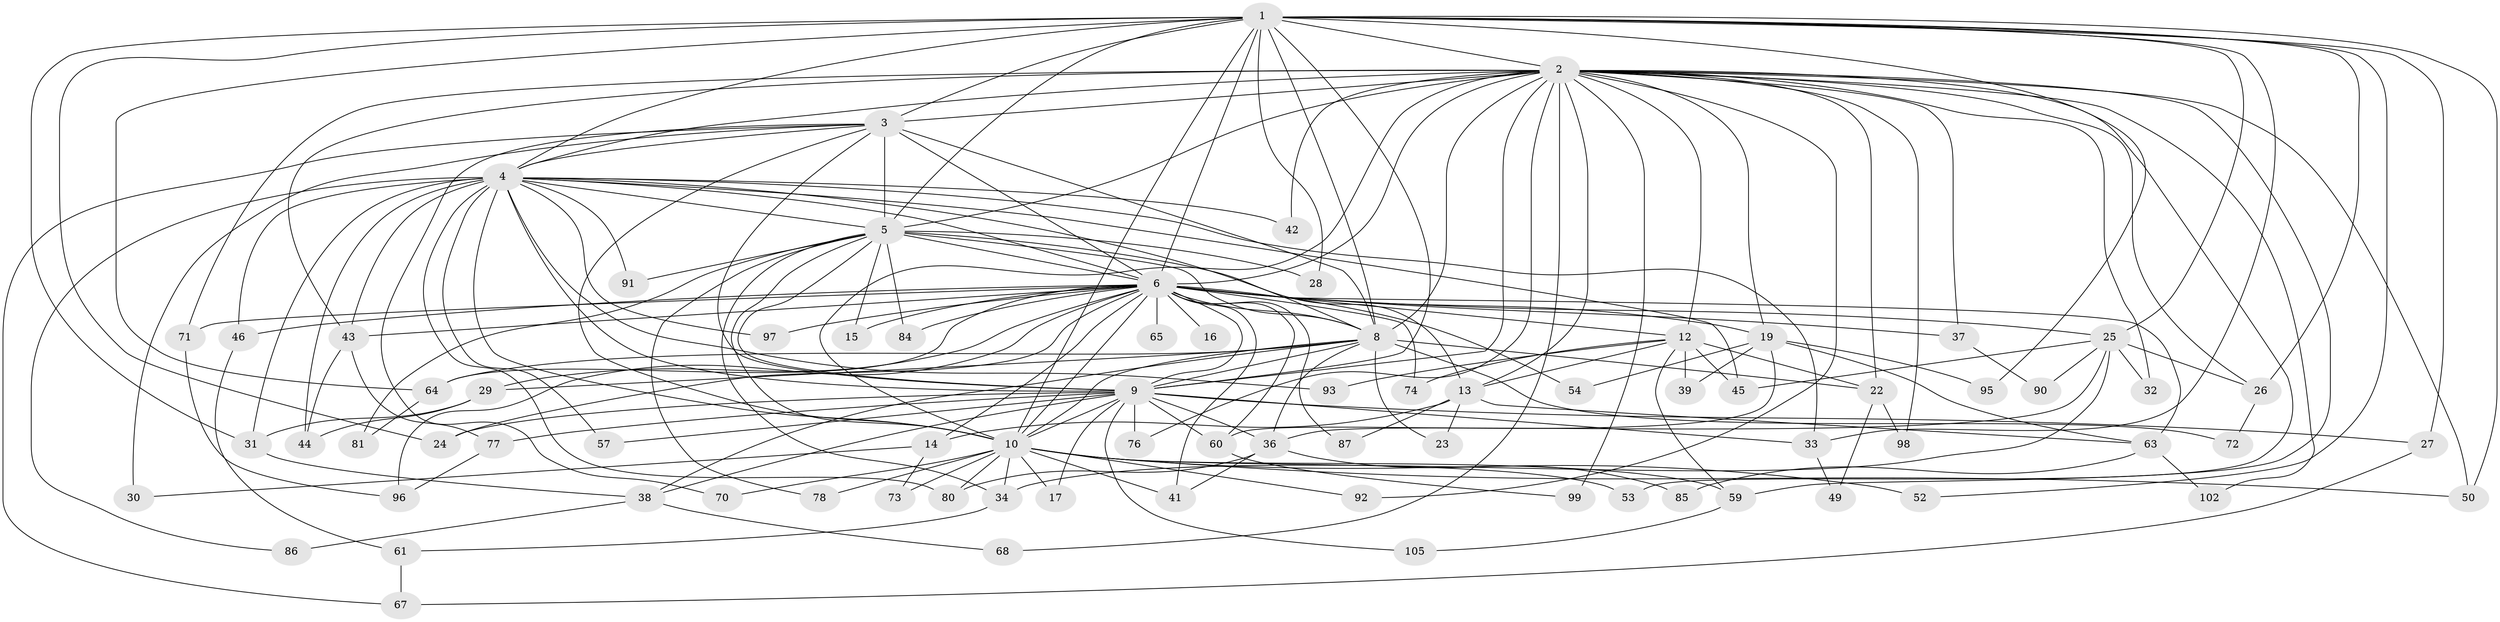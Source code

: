 // Generated by graph-tools (version 1.1) at 2025/51/02/27/25 19:51:43]
// undirected, 78 vertices, 193 edges
graph export_dot {
graph [start="1"]
  node [color=gray90,style=filled];
  1 [super="+107"];
  2 [super="+11"];
  3 [super="+35"];
  4 [super="+18"];
  5 [super="+48"];
  6 [super="+7"];
  8 [super="+58"];
  9 [super="+40"];
  10 [super="+94"];
  12 [super="+21"];
  13 [super="+20"];
  14;
  15;
  16;
  17;
  19;
  22 [super="+56"];
  23;
  24;
  25 [super="+106"];
  26;
  27;
  28;
  29;
  30;
  31 [super="+62"];
  32;
  33 [super="+83"];
  34 [super="+51"];
  36 [super="+104"];
  37;
  38 [super="+69"];
  39;
  41;
  42;
  43 [super="+55"];
  44 [super="+66"];
  45 [super="+47"];
  46;
  49;
  50 [super="+79"];
  52;
  53;
  54;
  57;
  59 [super="+100"];
  60 [super="+101"];
  61 [super="+88"];
  63 [super="+82"];
  64 [super="+75"];
  65;
  67;
  68;
  70;
  71;
  72;
  73;
  74 [super="+89"];
  76;
  77;
  78;
  80;
  81;
  84;
  85;
  86;
  87;
  90;
  91;
  92;
  93;
  95;
  96 [super="+103"];
  97;
  98;
  99;
  102;
  105;
  1 -- 2;
  1 -- 3;
  1 -- 4;
  1 -- 5;
  1 -- 6 [weight=2];
  1 -- 8;
  1 -- 9;
  1 -- 10;
  1 -- 24;
  1 -- 25;
  1 -- 27;
  1 -- 28;
  1 -- 31;
  1 -- 33;
  1 -- 50;
  1 -- 52;
  1 -- 64;
  1 -- 95;
  1 -- 26;
  2 -- 3 [weight=2];
  2 -- 4;
  2 -- 5;
  2 -- 6 [weight=3];
  2 -- 8;
  2 -- 9;
  2 -- 10;
  2 -- 13 [weight=2];
  2 -- 19;
  2 -- 22;
  2 -- 32;
  2 -- 37;
  2 -- 42;
  2 -- 53;
  2 -- 59;
  2 -- 68;
  2 -- 76;
  2 -- 92;
  2 -- 98;
  2 -- 99;
  2 -- 102;
  2 -- 71;
  2 -- 26;
  2 -- 43;
  2 -- 12;
  2 -- 50;
  3 -- 4;
  3 -- 5;
  3 -- 6 [weight=2];
  3 -- 8;
  3 -- 9;
  3 -- 10;
  3 -- 30;
  3 -- 67;
  3 -- 70;
  4 -- 5 [weight=2];
  4 -- 6 [weight=2];
  4 -- 8;
  4 -- 9;
  4 -- 10 [weight=2];
  4 -- 42;
  4 -- 43;
  4 -- 46;
  4 -- 80;
  4 -- 91;
  4 -- 97;
  4 -- 33;
  4 -- 45;
  4 -- 44;
  4 -- 31;
  4 -- 86;
  4 -- 57;
  4 -- 93;
  5 -- 6 [weight=2];
  5 -- 8 [weight=2];
  5 -- 9;
  5 -- 10;
  5 -- 13;
  5 -- 15;
  5 -- 28;
  5 -- 34;
  5 -- 78;
  5 -- 81;
  5 -- 84;
  5 -- 91;
  6 -- 8 [weight=2];
  6 -- 9 [weight=2];
  6 -- 10 [weight=2];
  6 -- 12;
  6 -- 14;
  6 -- 15;
  6 -- 16 [weight=2];
  6 -- 19;
  6 -- 37;
  6 -- 41;
  6 -- 46;
  6 -- 54;
  6 -- 64;
  6 -- 74 [weight=2];
  6 -- 84;
  6 -- 97;
  6 -- 65;
  6 -- 71;
  6 -- 87;
  6 -- 24;
  6 -- 25;
  6 -- 29;
  6 -- 96;
  6 -- 60;
  6 -- 63;
  6 -- 43;
  8 -- 9;
  8 -- 10;
  8 -- 23;
  8 -- 29;
  8 -- 36;
  8 -- 38;
  8 -- 72;
  8 -- 22;
  8 -- 64;
  9 -- 10;
  9 -- 17;
  9 -- 27;
  9 -- 33;
  9 -- 36;
  9 -- 57;
  9 -- 60;
  9 -- 77;
  9 -- 105;
  9 -- 38;
  9 -- 24;
  9 -- 76;
  10 -- 17;
  10 -- 34;
  10 -- 50;
  10 -- 52;
  10 -- 53;
  10 -- 70;
  10 -- 73;
  10 -- 78;
  10 -- 80;
  10 -- 92;
  10 -- 41;
  10 -- 59;
  12 -- 22;
  12 -- 39;
  12 -- 45;
  12 -- 74;
  12 -- 93;
  12 -- 59;
  12 -- 13;
  13 -- 14;
  13 -- 23;
  13 -- 63;
  13 -- 87;
  14 -- 30;
  14 -- 73;
  19 -- 39;
  19 -- 54;
  19 -- 63;
  19 -- 95;
  19 -- 60;
  22 -- 49;
  22 -- 98;
  25 -- 26;
  25 -- 32;
  25 -- 45;
  25 -- 90;
  25 -- 36;
  25 -- 34;
  26 -- 72;
  27 -- 67;
  29 -- 31;
  29 -- 44;
  31 -- 38;
  33 -- 49;
  34 -- 61;
  36 -- 41;
  36 -- 85;
  36 -- 80;
  37 -- 90;
  38 -- 68;
  38 -- 86;
  43 -- 44;
  43 -- 77;
  46 -- 61;
  59 -- 105;
  60 -- 99;
  61 -- 67;
  63 -- 85;
  63 -- 102;
  64 -- 81;
  71 -- 96;
  77 -- 96;
}
